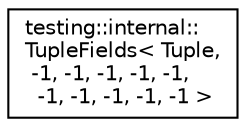 digraph "クラス階層図"
{
  edge [fontname="Helvetica",fontsize="10",labelfontname="Helvetica",labelfontsize="10"];
  node [fontname="Helvetica",fontsize="10",shape=record];
  rankdir="LR";
  Node0 [label="testing::internal::\lTupleFields\< Tuple,\l -1, -1, -1, -1, -1,\l -1, -1, -1, -1, -1 \>",height=0.2,width=0.4,color="black", fillcolor="white", style="filled",URL="$da/d34/classtesting_1_1internal_1_1_tuple_fields_3_01_tuple_00_01-1_00_01-1_00_01-1_00_01-1_00_01-1_00_c541d4fe72f9dece2f1a50ee33bb16df.html"];
}
